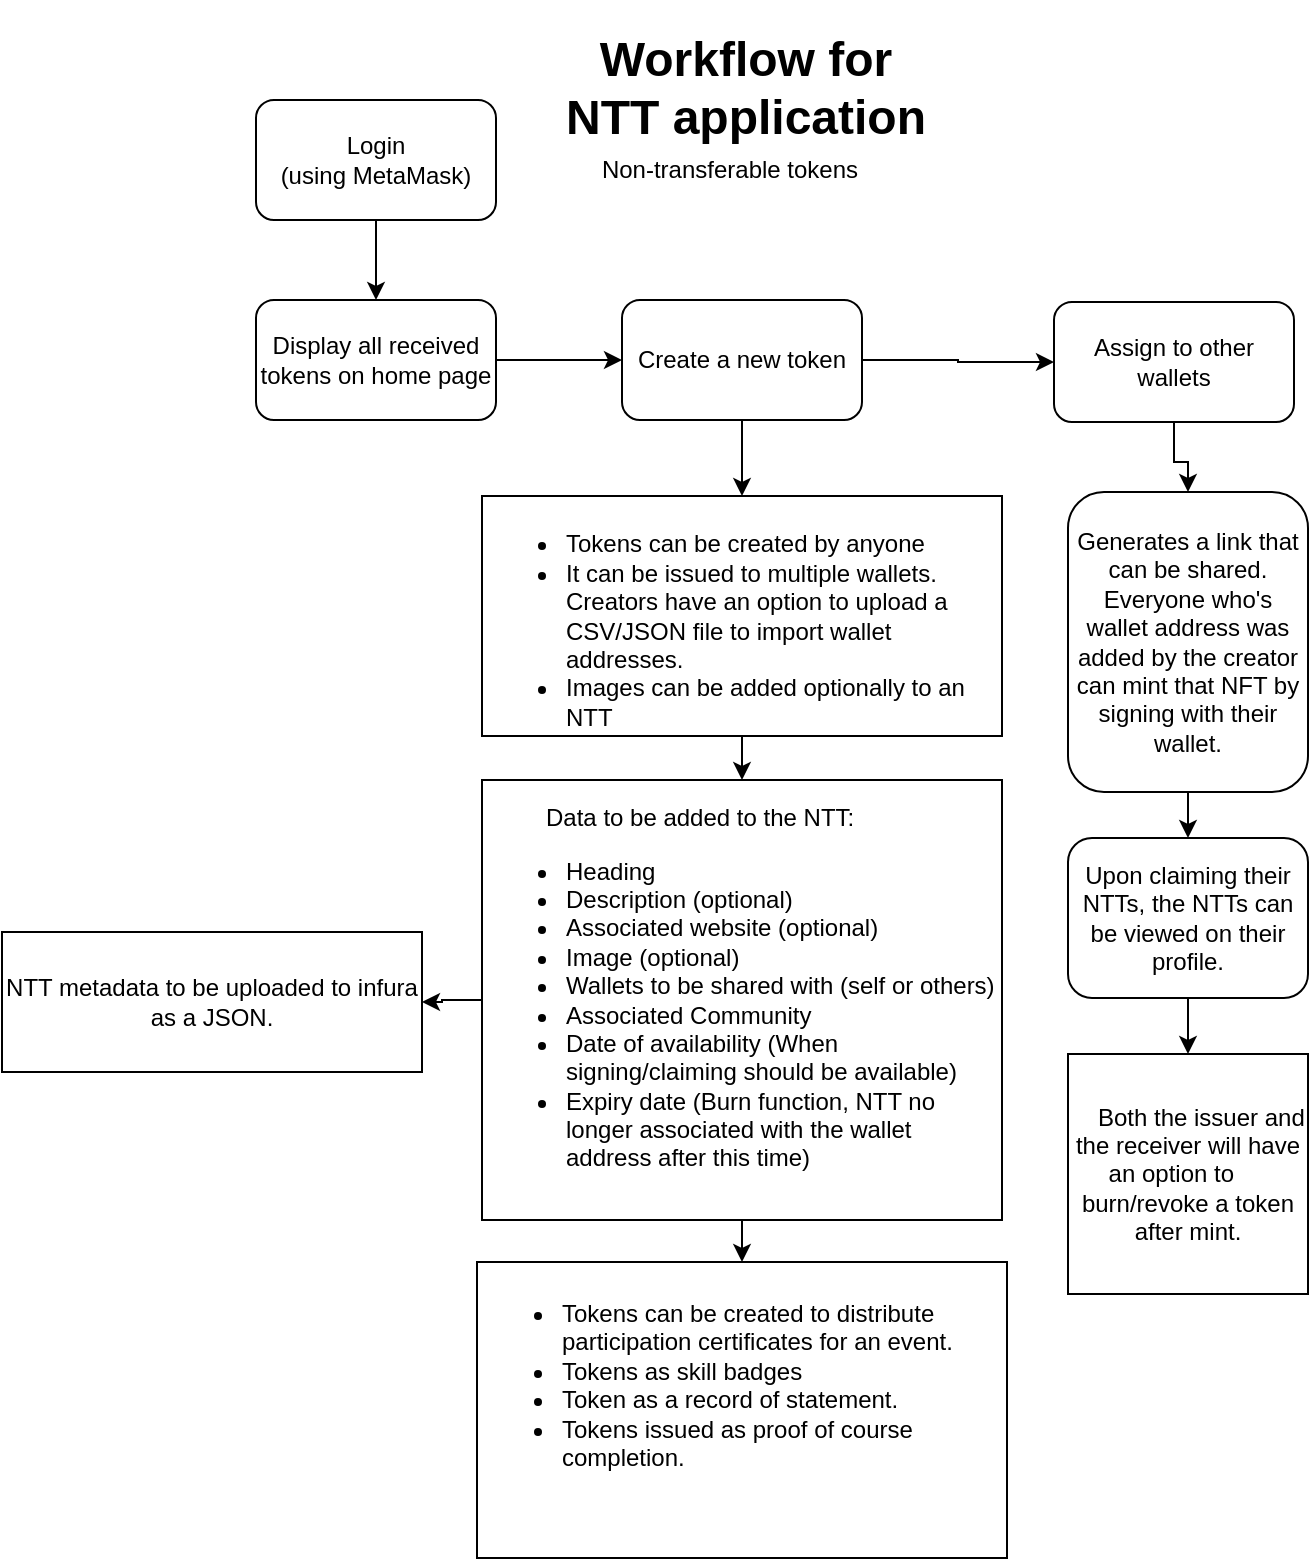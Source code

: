 <mxfile version="17.3.0" type="github">
  <diagram id="S8oW50O5ISu4FEKs-lQf" name="Page-1">
    <mxGraphModel dx="1038" dy="689" grid="0" gridSize="10" guides="1" tooltips="1" connect="1" arrows="1" fold="1" page="1" pageScale="1" pageWidth="1100" pageHeight="850" math="0" shadow="0">
      <root>
        <mxCell id="0" />
        <mxCell id="1" parent="0" />
        <mxCell id="YjIuEHThG9GDhmDaI0j2-3" value="" style="edgeStyle=orthogonalEdgeStyle;rounded=0;orthogonalLoop=1;jettySize=auto;html=1;" parent="1" source="YjIuEHThG9GDhmDaI0j2-1" target="YjIuEHThG9GDhmDaI0j2-2" edge="1">
          <mxGeometry relative="1" as="geometry" />
        </mxCell>
        <mxCell id="YjIuEHThG9GDhmDaI0j2-1" value="Login&lt;br&gt;(using MetaMask)" style="rounded=1;whiteSpace=wrap;html=1;" parent="1" vertex="1">
          <mxGeometry x="172" y="212" width="120" height="60" as="geometry" />
        </mxCell>
        <mxCell id="YjIuEHThG9GDhmDaI0j2-5" value="" style="edgeStyle=orthogonalEdgeStyle;rounded=0;orthogonalLoop=1;jettySize=auto;html=1;" parent="1" source="YjIuEHThG9GDhmDaI0j2-2" target="YjIuEHThG9GDhmDaI0j2-4" edge="1">
          <mxGeometry relative="1" as="geometry" />
        </mxCell>
        <mxCell id="YjIuEHThG9GDhmDaI0j2-2" value="Display all received tokens on home page" style="rounded=1;whiteSpace=wrap;html=1;" parent="1" vertex="1">
          <mxGeometry x="172" y="312" width="120" height="60" as="geometry" />
        </mxCell>
        <mxCell id="YjIuEHThG9GDhmDaI0j2-15" style="edgeStyle=orthogonalEdgeStyle;rounded=0;orthogonalLoop=1;jettySize=auto;html=1;exitX=1;exitY=0.5;exitDx=0;exitDy=0;" parent="1" source="YjIuEHThG9GDhmDaI0j2-4" target="YjIuEHThG9GDhmDaI0j2-13" edge="1">
          <mxGeometry relative="1" as="geometry" />
        </mxCell>
        <mxCell id="d4Tpe7t1Lw4s-2PX4QYo-3" value="" style="edgeStyle=orthogonalEdgeStyle;rounded=0;orthogonalLoop=1;jettySize=auto;html=1;" parent="1" source="YjIuEHThG9GDhmDaI0j2-4" target="YjIuEHThG9GDhmDaI0j2-11" edge="1">
          <mxGeometry relative="1" as="geometry" />
        </mxCell>
        <mxCell id="YjIuEHThG9GDhmDaI0j2-4" value="Create a new token" style="rounded=1;whiteSpace=wrap;html=1;" parent="1" vertex="1">
          <mxGeometry x="355" y="312" width="120" height="60" as="geometry" />
        </mxCell>
        <mxCell id="YjIuEHThG9GDhmDaI0j2-21" value="" style="edgeStyle=orthogonalEdgeStyle;rounded=0;orthogonalLoop=1;jettySize=auto;html=1;" parent="1" source="YjIuEHThG9GDhmDaI0j2-11" target="YjIuEHThG9GDhmDaI0j2-20" edge="1">
          <mxGeometry relative="1" as="geometry" />
        </mxCell>
        <mxCell id="YjIuEHThG9GDhmDaI0j2-11" value="&lt;br&gt;&lt;br&gt;&lt;ul style=&quot;color: rgb(0 , 0 , 0) ; font-family: &amp;#34;helvetica&amp;#34; ; font-size: 12px ; font-style: normal ; font-weight: 400 ; letter-spacing: normal ; text-align: left ; text-indent: 0px ; text-transform: none ; word-spacing: 0px&quot;&gt;&lt;li&gt;Tokens can be created by anyone&lt;/li&gt;&lt;li&gt;It can be issued to multiple wallets. Creators have an option to upload a CSV/JSON file to import wallet addresses.&lt;/li&gt;&lt;li&gt;Images can be added optionally to an NTT&lt;/li&gt;&lt;/ul&gt;&lt;br&gt;" style="rounded=0;whiteSpace=wrap;html=1;align=left;" parent="1" vertex="1">
          <mxGeometry x="285" y="410" width="260" height="120" as="geometry" />
        </mxCell>
        <mxCell id="YjIuEHThG9GDhmDaI0j2-17" value="" style="edgeStyle=orthogonalEdgeStyle;rounded=0;orthogonalLoop=1;jettySize=auto;html=1;" parent="1" source="YjIuEHThG9GDhmDaI0j2-13" target="YjIuEHThG9GDhmDaI0j2-16" edge="1">
          <mxGeometry relative="1" as="geometry" />
        </mxCell>
        <mxCell id="YjIuEHThG9GDhmDaI0j2-13" value="Assign to other wallets" style="rounded=1;whiteSpace=wrap;html=1;align=center;" parent="1" vertex="1">
          <mxGeometry x="571" y="313" width="120" height="60" as="geometry" />
        </mxCell>
        <mxCell id="YjIuEHThG9GDhmDaI0j2-19" value="" style="edgeStyle=orthogonalEdgeStyle;rounded=0;orthogonalLoop=1;jettySize=auto;html=1;" parent="1" source="YjIuEHThG9GDhmDaI0j2-16" target="YjIuEHThG9GDhmDaI0j2-18" edge="1">
          <mxGeometry relative="1" as="geometry" />
        </mxCell>
        <mxCell id="YjIuEHThG9GDhmDaI0j2-16" value="Generates a link that can be shared. Everyone who&#39;s wallet address was added by the creator can mint that NFT by signing with their wallet." style="rounded=1;whiteSpace=wrap;html=1;align=center;" parent="1" vertex="1">
          <mxGeometry x="578" y="408" width="120" height="150" as="geometry" />
        </mxCell>
        <mxCell id="d4Tpe7t1Lw4s-2PX4QYo-6" value="" style="edgeStyle=orthogonalEdgeStyle;rounded=0;orthogonalLoop=1;jettySize=auto;html=1;" parent="1" source="YjIuEHThG9GDhmDaI0j2-18" target="d4Tpe7t1Lw4s-2PX4QYo-1" edge="1">
          <mxGeometry relative="1" as="geometry" />
        </mxCell>
        <mxCell id="YjIuEHThG9GDhmDaI0j2-18" value="Upon claiming their NTTs, the NTTs can be viewed on their profile." style="rounded=1;whiteSpace=wrap;html=1;align=center;" parent="1" vertex="1">
          <mxGeometry x="578" y="581" width="120" height="80" as="geometry" />
        </mxCell>
        <mxCell id="d4Tpe7t1Lw4s-2PX4QYo-7" value="" style="edgeStyle=orthogonalEdgeStyle;rounded=0;orthogonalLoop=1;jettySize=auto;html=1;" parent="1" source="YjIuEHThG9GDhmDaI0j2-20" target="d4Tpe7t1Lw4s-2PX4QYo-5" edge="1">
          <mxGeometry relative="1" as="geometry" />
        </mxCell>
        <mxCell id="d4Tpe7t1Lw4s-2PX4QYo-8" value="" style="edgeStyle=orthogonalEdgeStyle;rounded=0;orthogonalLoop=1;jettySize=auto;html=1;" parent="1" source="YjIuEHThG9GDhmDaI0j2-20" target="d4Tpe7t1Lw4s-2PX4QYo-4" edge="1">
          <mxGeometry relative="1" as="geometry" />
        </mxCell>
        <mxCell id="YjIuEHThG9GDhmDaI0j2-20" value="&amp;nbsp; &amp;nbsp; &amp;nbsp; &amp;nbsp; &amp;nbsp;Data to be added to the NTT:&lt;br&gt;&lt;ul&gt;&lt;li&gt;Heading&lt;/li&gt;&lt;li&gt;Description (optional)&lt;/li&gt;&lt;li&gt;Associated website (optional)&lt;/li&gt;&lt;li&gt;Image (optional)&lt;/li&gt;&lt;li&gt;Wallets to be shared with (self or others)&lt;/li&gt;&lt;li&gt;Associated Community&lt;/li&gt;&lt;li&gt;Date of availability (When signing/claiming should be available)&lt;/li&gt;&lt;li&gt;Expiry date (Burn function, NTT no longer associated with the wallet address after this time)&lt;/li&gt;&lt;/ul&gt;" style="rounded=0;whiteSpace=wrap;html=1;align=left;" parent="1" vertex="1">
          <mxGeometry x="285" y="552" width="260" height="220" as="geometry" />
        </mxCell>
        <mxCell id="YjIuEHThG9GDhmDaI0j2-22" value="&lt;h1&gt;Workflow for NTT application&lt;/h1&gt;" style="text;html=1;strokeColor=none;fillColor=none;spacing=5;spacingTop=-20;whiteSpace=wrap;overflow=hidden;rounded=0;align=center;" parent="1" vertex="1">
          <mxGeometry x="317" y="172" width="200" height="120" as="geometry" />
        </mxCell>
        <mxCell id="YjIuEHThG9GDhmDaI0j2-23" value="Non-transferable tokens" style="text;html=1;strokeColor=none;fillColor=none;align=center;verticalAlign=middle;whiteSpace=wrap;rounded=0;" parent="1" vertex="1">
          <mxGeometry x="319" y="232" width="180" height="30" as="geometry" />
        </mxCell>
        <mxCell id="d4Tpe7t1Lw4s-2PX4QYo-1" value="&lt;span&gt;&amp;nbsp; &amp;nbsp; Both the issuer and the receiver will have an option to&amp;nbsp; &amp;nbsp; &amp;nbsp; burn/revoke a token after mint.&lt;/span&gt;" style="rounded=0;whiteSpace=wrap;html=1;align=center;" parent="1" vertex="1">
          <mxGeometry x="578" y="689" width="120" height="120" as="geometry" />
        </mxCell>
        <mxCell id="d4Tpe7t1Lw4s-2PX4QYo-4" value="NTT metadata to be uploaded to infura as a JSON." style="rounded=0;whiteSpace=wrap;html=1;" parent="1" vertex="1">
          <mxGeometry x="45" y="628" width="210" height="70" as="geometry" />
        </mxCell>
        <mxCell id="d4Tpe7t1Lw4s-2PX4QYo-5" value="&lt;ul&gt;&lt;li&gt;Tokens can be created to distribute participation certificates for an event.&lt;/li&gt;&lt;li&gt;Tokens as skill badges&lt;/li&gt;&lt;li&gt;Token as a record of statement.&lt;/li&gt;&lt;li&gt;Tokens issued as proof of course completion.&amp;nbsp;&lt;/li&gt;&lt;/ul&gt;" style="rounded=0;whiteSpace=wrap;html=1;align=left;verticalAlign=top;" parent="1" vertex="1">
          <mxGeometry x="282.5" y="793" width="265" height="148" as="geometry" />
        </mxCell>
      </root>
    </mxGraphModel>
  </diagram>
</mxfile>
